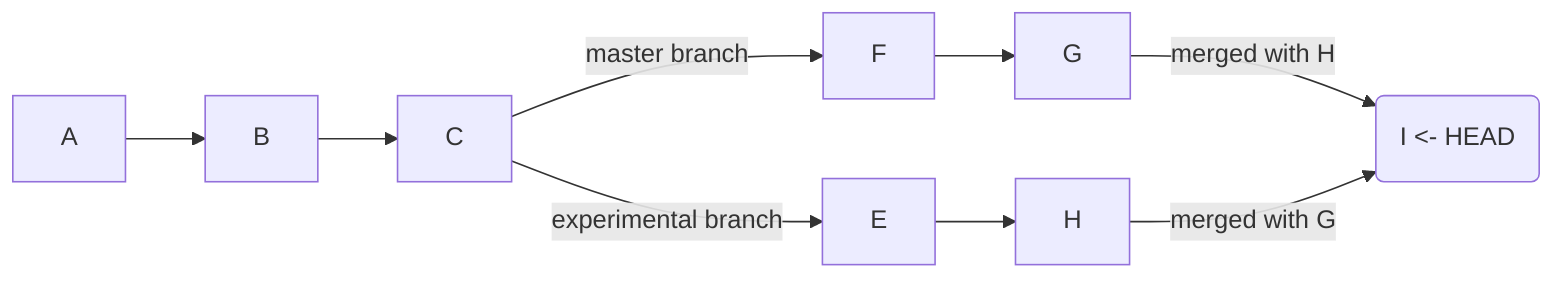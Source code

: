 graph LR
   A-->B
   B-->C
   C-- experimental branch -->E
   E-->H
   C-- master branch -->F
   F-->G
   G-- merged with H -->I
   H-- merged with G -->I(I <- HEAD)